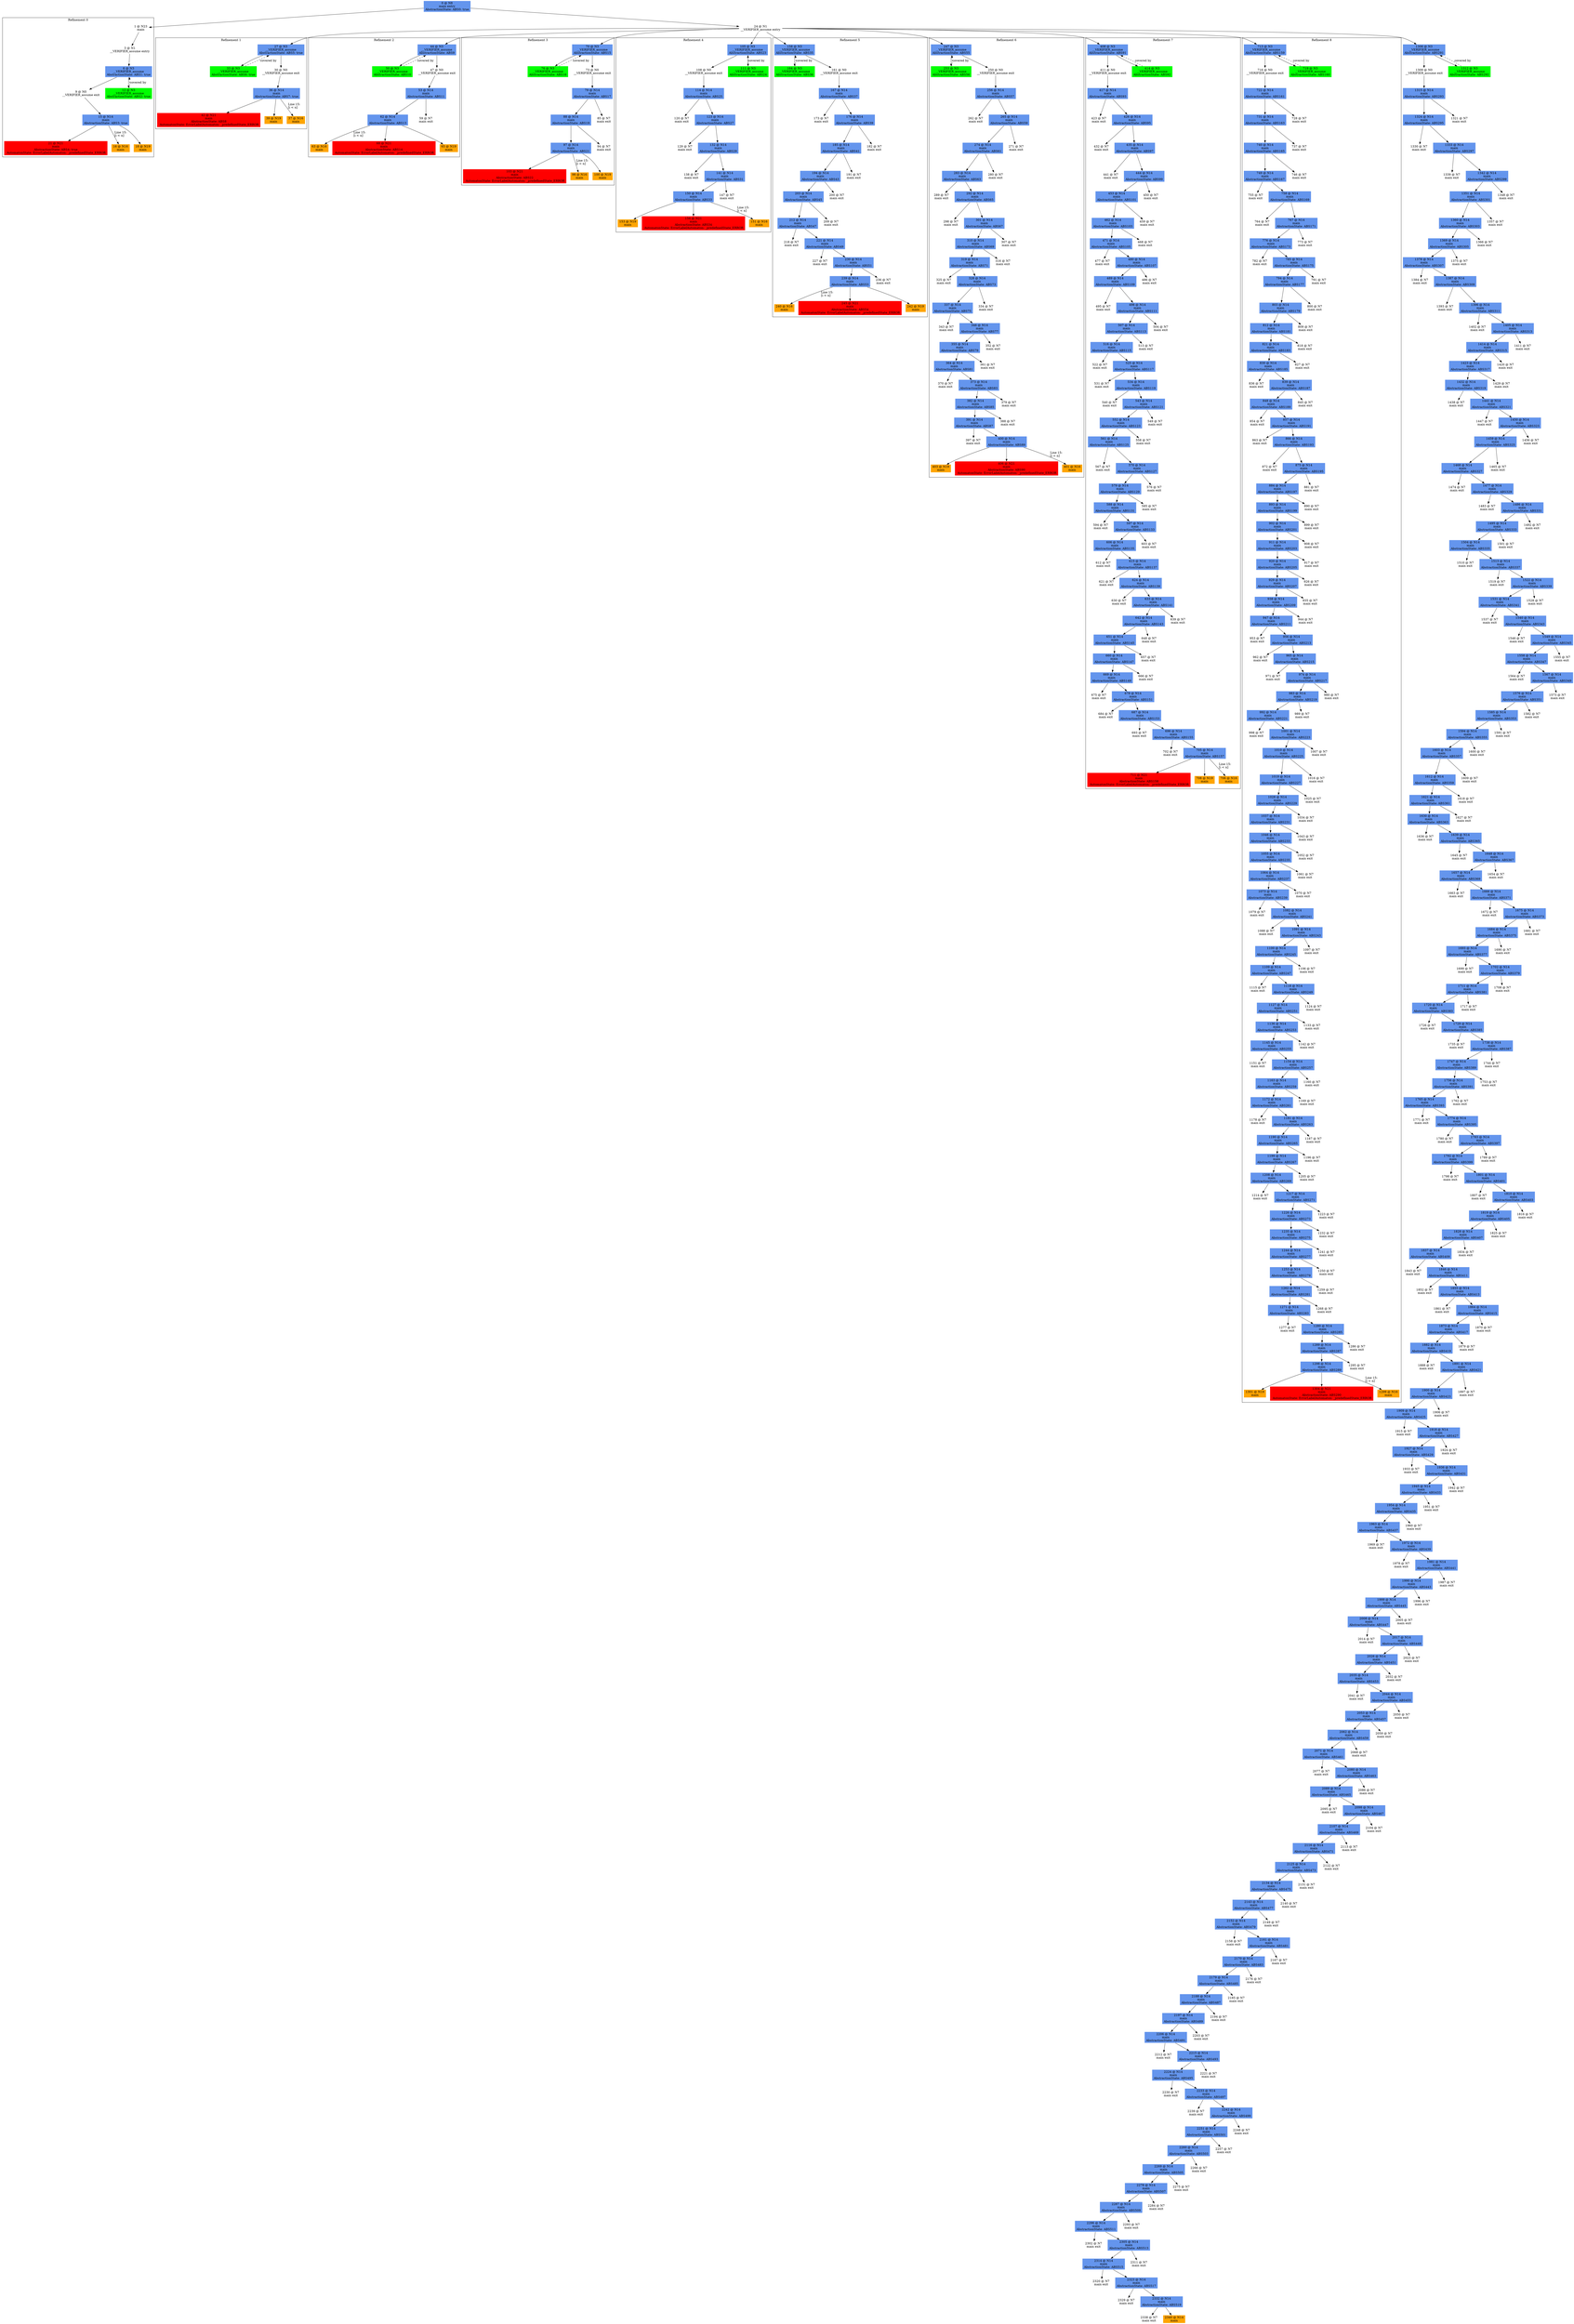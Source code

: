 digraph ARG {
node [style="filled" shape="box" color="white"]
subgraph cluster_0 {
label="Refinement 0"
1 [label="1 @ N23\nmain\n" id="1"]
3 [label="3 @ N1\n__VERIFIER_assume entry\n" id="3"]
6 [fillcolor="cornflowerblue" label="6 @ N3\n__VERIFIER_assume\nAbstractionState: ABS1: true\n" id="6"]
9 [label="9 @ N0\n__VERIFIER_assume exit\n" id="9"]
15 [fillcolor="cornflowerblue" label="15 @ N14\nmain\nAbstractionState: ABS3: true\n" id="15"]
21 [fillcolor="red" label="21 @ N21\nmain\nAbstractionState: ABS4: true\n AutomatonState: ErrorLabelAutomaton: _predefinedState_ERROR\n" id="21"]
16 [fillcolor="orange" label="16 @ N16\nmain\n" id="16"]
18 [fillcolor="orange" label="18 @ N19\nmain\n" id="18"]
12 [fillcolor="green" label="12 @ N3\n__VERIFIER_assume\nAbstractionState: ABS2: true\n" id="12"]
1 -> 3 []
3 -> 6 []
12 -> 6 [style="dashed" weight="0" label="covered by"]
6 -> 12 []
6 -> 9 []
9 -> 15 []
15 -> 18 []
15 -> 16 [label="Line 15: \l[i < n]\l" id="15 -> 16"]
15 -> 21 []
}
0 -> 1
subgraph cluster_1 {
label="Refinement 1"
27 [fillcolor="cornflowerblue" label="27 @ N3\n__VERIFIER_assume\nAbstractionState: ABS5: true\n" id="27"]
33 [fillcolor="green" label="33 @ N3\n__VERIFIER_assume\nAbstractionState: ABS6: true\n" id="33"]
30 [label="30 @ N0\n__VERIFIER_assume exit\n" id="30"]
36 [fillcolor="cornflowerblue" label="36 @ N14\nmain\nAbstractionState: ABS7: true\n" id="36"]
42 [fillcolor="red" label="42 @ N21\nmain\nAbstractionState: ABS8\n AutomatonState: ErrorLabelAutomaton: _predefinedState_ERROR\n" id="42"]
39 [fillcolor="orange" label="39 @ N19\nmain\n" id="39"]
37 [fillcolor="orange" label="37 @ N16\nmain\n" id="37"]
33 -> 27 [style="dashed" weight="0" label="covered by"]
27 -> 30 []
27 -> 33 []
30 -> 36 []
36 -> 37 [label="Line 15: \l[i < n]\l" id="36 -> 37"]
36 -> 39 []
36 -> 42 []
}
24 -> 27
subgraph cluster_2 {
label="Refinement 2"
44 [fillcolor="cornflowerblue" label="44 @ N3\n__VERIFIER_assume\nAbstractionState: ABS9\n" id="44"]
50 [fillcolor="green" label="50 @ N3\n__VERIFIER_assume\nAbstractionState: ABS10\n" id="50"]
47 [label="47 @ N0\n__VERIFIER_assume exit\n" id="47"]
53 [fillcolor="cornflowerblue" label="53 @ N14\nmain\nAbstractionState: ABS11\n" id="53"]
62 [fillcolor="cornflowerblue" label="62 @ N14\nmain\nAbstractionState: ABS13\n" id="62"]
63 [fillcolor="orange" label="63 @ N16\nmain\n" id="63"]
68 [fillcolor="red" label="68 @ N21\nmain\nAbstractionState: ABS14\n AutomatonState: ErrorLabelAutomaton: _predefinedState_ERROR\n" id="68"]
65 [fillcolor="orange" label="65 @ N19\nmain\n" id="65"]
59 [label="59 @ N7\nmain exit\n" id="59"]
50 -> 44 [style="dashed" weight="0" label="covered by"]
44 -> 47 []
44 -> 50 []
47 -> 53 []
53 -> 59 []
53 -> 62 []
62 -> 65 []
62 -> 68 []
62 -> 63 [label="Line 15: \l[i < n]\l" id="62 -> 63"]
}
24 -> 44
subgraph cluster_3 {
label="Refinement 3"
70 [fillcolor="cornflowerblue" label="70 @ N3\n__VERIFIER_assume\nAbstractionState: ABS15\n" id="70"]
76 [fillcolor="green" label="76 @ N3\n__VERIFIER_assume\nAbstractionState: ABS16\n" id="76"]
73 [label="73 @ N0\n__VERIFIER_assume exit\n" id="73"]
79 [fillcolor="cornflowerblue" label="79 @ N14\nmain\nAbstractionState: ABS17\n" id="79"]
88 [fillcolor="cornflowerblue" label="88 @ N14\nmain\nAbstractionState: ABS19\n" id="88"]
97 [fillcolor="cornflowerblue" label="97 @ N14\nmain\nAbstractionState: ABS21\n" id="97"]
103 [fillcolor="red" label="103 @ N21\nmain\nAbstractionState: ABS22\n AutomatonState: ErrorLabelAutomaton: _predefinedState_ERROR\n" id="103"]
98 [fillcolor="orange" label="98 @ N16\nmain\n" id="98"]
100 [fillcolor="orange" label="100 @ N19\nmain\n" id="100"]
94 [label="94 @ N7\nmain exit\n" id="94"]
85 [label="85 @ N7\nmain exit\n" id="85"]
76 -> 70 [style="dashed" weight="0" label="covered by"]
70 -> 73 []
70 -> 76 []
73 -> 79 []
79 -> 85 []
79 -> 88 []
88 -> 94 []
88 -> 97 []
97 -> 100 []
97 -> 98 [label="Line 15: \l[i < n]\l" id="97 -> 98"]
97 -> 103 []
}
24 -> 70
subgraph cluster_4 {
label="Refinement 4"
105 [fillcolor="cornflowerblue" label="105 @ N3\n__VERIFIER_assume\nAbstractionState: ABS23\n" id="105"]
108 [label="108 @ N0\n__VERIFIER_assume exit\n" id="108"]
114 [fillcolor="cornflowerblue" label="114 @ N14\nmain\nAbstractionState: ABS25\n" id="114"]
120 [label="120 @ N7\nmain exit\n" id="120"]
123 [fillcolor="cornflowerblue" label="123 @ N14\nmain\nAbstractionState: ABS27\n" id="123"]
129 [label="129 @ N7\nmain exit\n" id="129"]
132 [fillcolor="cornflowerblue" label="132 @ N14\nmain\nAbstractionState: ABS29\n" id="132"]
138 [label="138 @ N7\nmain exit\n" id="138"]
141 [fillcolor="cornflowerblue" label="141 @ N14\nmain\nAbstractionState: ABS31\n" id="141"]
150 [fillcolor="cornflowerblue" label="150 @ N14\nmain\nAbstractionState: ABS33\n" id="150"]
153 [fillcolor="orange" label="153 @ N19\nmain\n" id="153"]
156 [fillcolor="red" label="156 @ N21\nmain\nAbstractionState: ABS34\n AutomatonState: ErrorLabelAutomaton: _predefinedState_ERROR\n" id="156"]
151 [fillcolor="orange" label="151 @ N16\nmain\n" id="151"]
147 [label="147 @ N7\nmain exit\n" id="147"]
111 [fillcolor="green" label="111 @ N3\n__VERIFIER_assume\nAbstractionState: ABS24\n" id="111"]
111 -> 105 [style="dashed" weight="0" label="covered by"]
105 -> 111 []
105 -> 108 []
108 -> 114 []
114 -> 123 []
114 -> 120 []
123 -> 132 []
123 -> 129 []
132 -> 141 []
132 -> 138 []
141 -> 147 []
141 -> 150 []
150 -> 151 [label="Line 15: \l[i < n]\l" id="150 -> 151"]
150 -> 156 []
150 -> 153 []
}
24 -> 105
subgraph cluster_5 {
label="Refinement 5"
158 [fillcolor="cornflowerblue" label="158 @ N3\n__VERIFIER_assume\nAbstractionState: ABS35\n" id="158"]
164 [fillcolor="green" label="164 @ N3\n__VERIFIER_assume\nAbstractionState: ABS36\n" id="164"]
161 [label="161 @ N0\n__VERIFIER_assume exit\n" id="161"]
167 [fillcolor="cornflowerblue" label="167 @ N14\nmain\nAbstractionState: ABS37\n" id="167"]
173 [label="173 @ N7\nmain exit\n" id="173"]
176 [fillcolor="cornflowerblue" label="176 @ N14\nmain\nAbstractionState: ABS39\n" id="176"]
185 [fillcolor="cornflowerblue" label="185 @ N14\nmain\nAbstractionState: ABS41\n" id="185"]
194 [fillcolor="cornflowerblue" label="194 @ N14\nmain\nAbstractionState: ABS43\n" id="194"]
203 [fillcolor="cornflowerblue" label="203 @ N14\nmain\nAbstractionState: ABS45\n" id="203"]
212 [fillcolor="cornflowerblue" label="212 @ N14\nmain\nAbstractionState: ABS47\n" id="212"]
218 [label="218 @ N7\nmain exit\n" id="218"]
221 [fillcolor="cornflowerblue" label="221 @ N14\nmain\nAbstractionState: ABS49\n" id="221"]
227 [label="227 @ N7\nmain exit\n" id="227"]
230 [fillcolor="cornflowerblue" label="230 @ N14\nmain\nAbstractionState: ABS51\n" id="230"]
239 [fillcolor="cornflowerblue" label="239 @ N14\nmain\nAbstractionState: ABS53\n" id="239"]
240 [fillcolor="orange" label="240 @ N16\nmain\n" id="240"]
245 [fillcolor="red" label="245 @ N21\nmain\nAbstractionState: ABS54\n AutomatonState: ErrorLabelAutomaton: _predefinedState_ERROR\n" id="245"]
242 [fillcolor="orange" label="242 @ N19\nmain\n" id="242"]
236 [label="236 @ N7\nmain exit\n" id="236"]
209 [label="209 @ N7\nmain exit\n" id="209"]
200 [label="200 @ N7\nmain exit\n" id="200"]
191 [label="191 @ N7\nmain exit\n" id="191"]
182 [label="182 @ N7\nmain exit\n" id="182"]
164 -> 158 [style="dashed" weight="0" label="covered by"]
158 -> 161 []
158 -> 164 []
161 -> 167 []
167 -> 176 []
167 -> 173 []
176 -> 182 []
176 -> 185 []
185 -> 191 []
185 -> 194 []
194 -> 200 []
194 -> 203 []
203 -> 209 []
203 -> 212 []
212 -> 221 []
212 -> 218 []
221 -> 230 []
221 -> 227 []
230 -> 236 []
230 -> 239 []
239 -> 242 []
239 -> 245 []
239 -> 240 [label="Line 15: \l[i < n]\l" id="239 -> 240"]
}
24 -> 158
subgraph cluster_6 {
label="Refinement 6"
247 [fillcolor="cornflowerblue" label="247 @ N3\n__VERIFIER_assume\nAbstractionState: ABS55\n" id="247"]
253 [fillcolor="green" label="253 @ N3\n__VERIFIER_assume\nAbstractionState: ABS56\n" id="253"]
250 [label="250 @ N0\n__VERIFIER_assume exit\n" id="250"]
256 [fillcolor="cornflowerblue" label="256 @ N14\nmain\nAbstractionState: ABS57\n" id="256"]
262 [label="262 @ N7\nmain exit\n" id="262"]
265 [fillcolor="cornflowerblue" label="265 @ N14\nmain\nAbstractionState: ABS59\n" id="265"]
274 [fillcolor="cornflowerblue" label="274 @ N14\nmain\nAbstractionState: ABS61\n" id="274"]
283 [fillcolor="cornflowerblue" label="283 @ N14\nmain\nAbstractionState: ABS63\n" id="283"]
289 [label="289 @ N7\nmain exit\n" id="289"]
292 [fillcolor="cornflowerblue" label="292 @ N14\nmain\nAbstractionState: ABS65\n" id="292"]
298 [label="298 @ N7\nmain exit\n" id="298"]
301 [fillcolor="cornflowerblue" label="301 @ N14\nmain\nAbstractionState: ABS67\n" id="301"]
310 [fillcolor="cornflowerblue" label="310 @ N14\nmain\nAbstractionState: ABS69\n" id="310"]
319 [fillcolor="cornflowerblue" label="319 @ N14\nmain\nAbstractionState: ABS71\n" id="319"]
325 [label="325 @ N7\nmain exit\n" id="325"]
328 [fillcolor="cornflowerblue" label="328 @ N14\nmain\nAbstractionState: ABS73\n" id="328"]
337 [fillcolor="cornflowerblue" label="337 @ N14\nmain\nAbstractionState: ABS75\n" id="337"]
343 [label="343 @ N7\nmain exit\n" id="343"]
346 [fillcolor="cornflowerblue" label="346 @ N14\nmain\nAbstractionState: ABS77\n" id="346"]
355 [fillcolor="cornflowerblue" label="355 @ N14\nmain\nAbstractionState: ABS79\n" id="355"]
364 [fillcolor="cornflowerblue" label="364 @ N14\nmain\nAbstractionState: ABS81\n" id="364"]
370 [label="370 @ N7\nmain exit\n" id="370"]
373 [fillcolor="cornflowerblue" label="373 @ N14\nmain\nAbstractionState: ABS83\n" id="373"]
382 [fillcolor="cornflowerblue" label="382 @ N14\nmain\nAbstractionState: ABS85\n" id="382"]
391 [fillcolor="cornflowerblue" label="391 @ N14\nmain\nAbstractionState: ABS87\n" id="391"]
397 [label="397 @ N7\nmain exit\n" id="397"]
400 [fillcolor="cornflowerblue" label="400 @ N14\nmain\nAbstractionState: ABS89\n" id="400"]
403 [fillcolor="orange" label="403 @ N19\nmain\n" id="403"]
406 [fillcolor="red" label="406 @ N21\nmain\nAbstractionState: ABS90\n AutomatonState: ErrorLabelAutomaton: _predefinedState_ERROR\n" id="406"]
401 [fillcolor="orange" label="401 @ N16\nmain\n" id="401"]
388 [label="388 @ N7\nmain exit\n" id="388"]
379 [label="379 @ N7\nmain exit\n" id="379"]
361 [label="361 @ N7\nmain exit\n" id="361"]
352 [label="352 @ N7\nmain exit\n" id="352"]
334 [label="334 @ N7\nmain exit\n" id="334"]
316 [label="316 @ N7\nmain exit\n" id="316"]
307 [label="307 @ N7\nmain exit\n" id="307"]
280 [label="280 @ N7\nmain exit\n" id="280"]
271 [label="271 @ N7\nmain exit\n" id="271"]
253 -> 247 [style="dashed" weight="0" label="covered by"]
247 -> 250 []
247 -> 253 []
250 -> 256 []
256 -> 265 []
256 -> 262 []
265 -> 271 []
265 -> 274 []
274 -> 280 []
274 -> 283 []
283 -> 292 []
283 -> 289 []
292 -> 301 []
292 -> 298 []
301 -> 307 []
301 -> 310 []
310 -> 316 []
310 -> 319 []
319 -> 328 []
319 -> 325 []
328 -> 334 []
328 -> 337 []
337 -> 346 []
337 -> 343 []
346 -> 352 []
346 -> 355 []
355 -> 361 []
355 -> 364 []
364 -> 373 []
364 -> 370 []
373 -> 379 []
373 -> 382 []
382 -> 388 []
382 -> 391 []
391 -> 400 []
391 -> 397 []
400 -> 401 [label="Line 15: \l[i < n]\l" id="400 -> 401"]
400 -> 406 []
400 -> 403 []
}
24 -> 247
subgraph cluster_7 {
label="Refinement 7"
408 [fillcolor="cornflowerblue" label="408 @ N3\n__VERIFIER_assume\nAbstractionState: ABS91\n" id="408"]
411 [label="411 @ N0\n__VERIFIER_assume exit\n" id="411"]
417 [fillcolor="cornflowerblue" label="417 @ N14\nmain\nAbstractionState: ABS93\n" id="417"]
423 [label="423 @ N7\nmain exit\n" id="423"]
426 [fillcolor="cornflowerblue" label="426 @ N14\nmain\nAbstractionState: ABS95\n" id="426"]
432 [label="432 @ N7\nmain exit\n" id="432"]
435 [fillcolor="cornflowerblue" label="435 @ N14\nmain\nAbstractionState: ABS97\n" id="435"]
441 [label="441 @ N7\nmain exit\n" id="441"]
444 [fillcolor="cornflowerblue" label="444 @ N14\nmain\nAbstractionState: ABS99\n" id="444"]
453 [fillcolor="cornflowerblue" label="453 @ N14\nmain\nAbstractionState: ABS101\n" id="453"]
462 [fillcolor="cornflowerblue" label="462 @ N14\nmain\nAbstractionState: ABS103\n" id="462"]
471 [fillcolor="cornflowerblue" label="471 @ N14\nmain\nAbstractionState: ABS105\n" id="471"]
477 [label="477 @ N7\nmain exit\n" id="477"]
480 [fillcolor="cornflowerblue" label="480 @ N14\nmain\nAbstractionState: ABS107\n" id="480"]
489 [fillcolor="cornflowerblue" label="489 @ N14\nmain\nAbstractionState: ABS109\n" id="489"]
495 [label="495 @ N7\nmain exit\n" id="495"]
498 [fillcolor="cornflowerblue" label="498 @ N14\nmain\nAbstractionState: ABS111\n" id="498"]
507 [fillcolor="cornflowerblue" label="507 @ N14\nmain\nAbstractionState: ABS113\n" id="507"]
516 [fillcolor="cornflowerblue" label="516 @ N14\nmain\nAbstractionState: ABS115\n" id="516"]
522 [label="522 @ N7\nmain exit\n" id="522"]
525 [fillcolor="cornflowerblue" label="525 @ N14\nmain\nAbstractionState: ABS117\n" id="525"]
531 [label="531 @ N7\nmain exit\n" id="531"]
534 [fillcolor="cornflowerblue" label="534 @ N14\nmain\nAbstractionState: ABS119\n" id="534"]
540 [label="540 @ N7\nmain exit\n" id="540"]
543 [fillcolor="cornflowerblue" label="543 @ N14\nmain\nAbstractionState: ABS121\n" id="543"]
552 [fillcolor="cornflowerblue" label="552 @ N14\nmain\nAbstractionState: ABS123\n" id="552"]
561 [fillcolor="cornflowerblue" label="561 @ N14\nmain\nAbstractionState: ABS125\n" id="561"]
567 [label="567 @ N7\nmain exit\n" id="567"]
570 [fillcolor="cornflowerblue" label="570 @ N14\nmain\nAbstractionState: ABS127\n" id="570"]
579 [fillcolor="cornflowerblue" label="579 @ N14\nmain\nAbstractionState: ABS129\n" id="579"]
588 [fillcolor="cornflowerblue" label="588 @ N14\nmain\nAbstractionState: ABS131\n" id="588"]
594 [label="594 @ N7\nmain exit\n" id="594"]
597 [fillcolor="cornflowerblue" label="597 @ N14\nmain\nAbstractionState: ABS133\n" id="597"]
606 [fillcolor="cornflowerblue" label="606 @ N14\nmain\nAbstractionState: ABS135\n" id="606"]
612 [label="612 @ N7\nmain exit\n" id="612"]
615 [fillcolor="cornflowerblue" label="615 @ N14\nmain\nAbstractionState: ABS137\n" id="615"]
621 [label="621 @ N7\nmain exit\n" id="621"]
624 [fillcolor="cornflowerblue" label="624 @ N14\nmain\nAbstractionState: ABS139\n" id="624"]
630 [label="630 @ N7\nmain exit\n" id="630"]
633 [fillcolor="cornflowerblue" label="633 @ N14\nmain\nAbstractionState: ABS141\n" id="633"]
642 [fillcolor="cornflowerblue" label="642 @ N14\nmain\nAbstractionState: ABS143\n" id="642"]
651 [fillcolor="cornflowerblue" label="651 @ N14\nmain\nAbstractionState: ABS145\n" id="651"]
660 [fillcolor="cornflowerblue" label="660 @ N14\nmain\nAbstractionState: ABS147\n" id="660"]
669 [fillcolor="cornflowerblue" label="669 @ N14\nmain\nAbstractionState: ABS149\n" id="669"]
675 [label="675 @ N7\nmain exit\n" id="675"]
678 [fillcolor="cornflowerblue" label="678 @ N14\nmain\nAbstractionState: ABS151\n" id="678"]
684 [label="684 @ N7\nmain exit\n" id="684"]
687 [fillcolor="cornflowerblue" label="687 @ N14\nmain\nAbstractionState: ABS153\n" id="687"]
693 [label="693 @ N7\nmain exit\n" id="693"]
696 [fillcolor="cornflowerblue" label="696 @ N14\nmain\nAbstractionState: ABS155\n" id="696"]
702 [label="702 @ N7\nmain exit\n" id="702"]
705 [fillcolor="cornflowerblue" label="705 @ N14\nmain\nAbstractionState: ABS157\n" id="705"]
711 [fillcolor="red" label="711 @ N21\nmain\nAbstractionState: ABS158\n AutomatonState: ErrorLabelAutomaton: _predefinedState_ERROR\n" id="711"]
708 [fillcolor="orange" label="708 @ N19\nmain\n" id="708"]
706 [fillcolor="orange" label="706 @ N16\nmain\n" id="706"]
666 [label="666 @ N7\nmain exit\n" id="666"]
657 [label="657 @ N7\nmain exit\n" id="657"]
648 [label="648 @ N7\nmain exit\n" id="648"]
639 [label="639 @ N7\nmain exit\n" id="639"]
603 [label="603 @ N7\nmain exit\n" id="603"]
585 [label="585 @ N7\nmain exit\n" id="585"]
576 [label="576 @ N7\nmain exit\n" id="576"]
558 [label="558 @ N7\nmain exit\n" id="558"]
549 [label="549 @ N7\nmain exit\n" id="549"]
513 [label="513 @ N7\nmain exit\n" id="513"]
504 [label="504 @ N7\nmain exit\n" id="504"]
486 [label="486 @ N7\nmain exit\n" id="486"]
468 [label="468 @ N7\nmain exit\n" id="468"]
459 [label="459 @ N7\nmain exit\n" id="459"]
450 [label="450 @ N7\nmain exit\n" id="450"]
414 [fillcolor="green" label="414 @ N3\n__VERIFIER_assume\nAbstractionState: ABS92\n" id="414"]
414 -> 408 [style="dashed" weight="0" label="covered by"]
408 -> 414 []
408 -> 411 []
411 -> 417 []
417 -> 426 []
417 -> 423 []
426 -> 435 []
426 -> 432 []
435 -> 444 []
435 -> 441 []
444 -> 450 []
444 -> 453 []
453 -> 459 []
453 -> 462 []
462 -> 468 []
462 -> 471 []
471 -> 480 []
471 -> 477 []
480 -> 486 []
480 -> 489 []
489 -> 498 []
489 -> 495 []
498 -> 504 []
498 -> 507 []
507 -> 513 []
507 -> 516 []
516 -> 525 []
516 -> 522 []
525 -> 534 []
525 -> 531 []
534 -> 543 []
534 -> 540 []
543 -> 549 []
543 -> 552 []
552 -> 558 []
552 -> 561 []
561 -> 570 []
561 -> 567 []
570 -> 576 []
570 -> 579 []
579 -> 585 []
579 -> 588 []
588 -> 597 []
588 -> 594 []
597 -> 603 []
597 -> 606 []
606 -> 615 []
606 -> 612 []
615 -> 624 []
615 -> 621 []
624 -> 633 []
624 -> 630 []
633 -> 639 []
633 -> 642 []
642 -> 648 []
642 -> 651 []
651 -> 657 []
651 -> 660 []
660 -> 666 []
660 -> 669 []
669 -> 678 []
669 -> 675 []
678 -> 687 []
678 -> 684 []
687 -> 696 []
687 -> 693 []
696 -> 705 []
696 -> 702 []
705 -> 706 [label="Line 15: \l[i < n]\l" id="705 -> 706"]
705 -> 708 []
705 -> 711 []
}
24 -> 408
subgraph cluster_8 {
label="Refinement 8"
713 [fillcolor="cornflowerblue" label="713 @ N3\n__VERIFIER_assume\nAbstractionState: ABS159\n" id="713"]
716 [label="716 @ N0\n__VERIFIER_assume exit\n" id="716"]
722 [fillcolor="cornflowerblue" label="722 @ N14\nmain\nAbstractionState: ABS161\n" id="722"]
731 [fillcolor="cornflowerblue" label="731 @ N14\nmain\nAbstractionState: ABS163\n" id="731"]
740 [fillcolor="cornflowerblue" label="740 @ N14\nmain\nAbstractionState: ABS165\n" id="740"]
749 [fillcolor="cornflowerblue" label="749 @ N14\nmain\nAbstractionState: ABS167\n" id="749"]
755 [label="755 @ N7\nmain exit\n" id="755"]
758 [fillcolor="cornflowerblue" label="758 @ N14\nmain\nAbstractionState: ABS169\n" id="758"]
764 [label="764 @ N7\nmain exit\n" id="764"]
767 [fillcolor="cornflowerblue" label="767 @ N14\nmain\nAbstractionState: ABS171\n" id="767"]
776 [fillcolor="cornflowerblue" label="776 @ N14\nmain\nAbstractionState: ABS173\n" id="776"]
782 [label="782 @ N7\nmain exit\n" id="782"]
785 [fillcolor="cornflowerblue" label="785 @ N14\nmain\nAbstractionState: ABS175\n" id="785"]
794 [fillcolor="cornflowerblue" label="794 @ N14\nmain\nAbstractionState: ABS177\n" id="794"]
803 [fillcolor="cornflowerblue" label="803 @ N14\nmain\nAbstractionState: ABS179\n" id="803"]
812 [fillcolor="cornflowerblue" label="812 @ N14\nmain\nAbstractionState: ABS181\n" id="812"]
821 [fillcolor="cornflowerblue" label="821 @ N14\nmain\nAbstractionState: ABS183\n" id="821"]
830 [fillcolor="cornflowerblue" label="830 @ N14\nmain\nAbstractionState: ABS185\n" id="830"]
836 [label="836 @ N7\nmain exit\n" id="836"]
839 [fillcolor="cornflowerblue" label="839 @ N14\nmain\nAbstractionState: ABS187\n" id="839"]
848 [fillcolor="cornflowerblue" label="848 @ N14\nmain\nAbstractionState: ABS189\n" id="848"]
854 [label="854 @ N7\nmain exit\n" id="854"]
857 [fillcolor="cornflowerblue" label="857 @ N14\nmain\nAbstractionState: ABS191\n" id="857"]
863 [label="863 @ N7\nmain exit\n" id="863"]
866 [fillcolor="cornflowerblue" label="866 @ N14\nmain\nAbstractionState: ABS193\n" id="866"]
872 [label="872 @ N7\nmain exit\n" id="872"]
875 [fillcolor="cornflowerblue" label="875 @ N14\nmain\nAbstractionState: ABS195\n" id="875"]
884 [fillcolor="cornflowerblue" label="884 @ N14\nmain\nAbstractionState: ABS197\n" id="884"]
893 [fillcolor="cornflowerblue" label="893 @ N14\nmain\nAbstractionState: ABS199\n" id="893"]
902 [fillcolor="cornflowerblue" label="902 @ N14\nmain\nAbstractionState: ABS201\n" id="902"]
911 [fillcolor="cornflowerblue" label="911 @ N14\nmain\nAbstractionState: ABS203\n" id="911"]
920 [fillcolor="cornflowerblue" label="920 @ N14\nmain\nAbstractionState: ABS205\n" id="920"]
929 [fillcolor="cornflowerblue" label="929 @ N14\nmain\nAbstractionState: ABS207\n" id="929"]
938 [fillcolor="cornflowerblue" label="938 @ N14\nmain\nAbstractionState: ABS209\n" id="938"]
947 [fillcolor="cornflowerblue" label="947 @ N14\nmain\nAbstractionState: ABS211\n" id="947"]
953 [label="953 @ N7\nmain exit\n" id="953"]
956 [fillcolor="cornflowerblue" label="956 @ N14\nmain\nAbstractionState: ABS213\n" id="956"]
962 [label="962 @ N7\nmain exit\n" id="962"]
965 [fillcolor="cornflowerblue" label="965 @ N14\nmain\nAbstractionState: ABS215\n" id="965"]
971 [label="971 @ N7\nmain exit\n" id="971"]
974 [fillcolor="cornflowerblue" label="974 @ N14\nmain\nAbstractionState: ABS217\n" id="974"]
983 [fillcolor="cornflowerblue" label="983 @ N14\nmain\nAbstractionState: ABS219\n" id="983"]
992 [fillcolor="cornflowerblue" label="992 @ N14\nmain\nAbstractionState: ABS221\n" id="992"]
998 [label="998 @ N7\nmain exit\n" id="998"]
1001 [fillcolor="cornflowerblue" label="1001 @ N14\nmain\nAbstractionState: ABS223\n" id="1001"]
1010 [fillcolor="cornflowerblue" label="1010 @ N14\nmain\nAbstractionState: ABS225\n" id="1010"]
1019 [fillcolor="cornflowerblue" label="1019 @ N14\nmain\nAbstractionState: ABS227\n" id="1019"]
1028 [fillcolor="cornflowerblue" label="1028 @ N14\nmain\nAbstractionState: ABS229\n" id="1028"]
1037 [fillcolor="cornflowerblue" label="1037 @ N14\nmain\nAbstractionState: ABS231\n" id="1037"]
1046 [fillcolor="cornflowerblue" label="1046 @ N14\nmain\nAbstractionState: ABS233\n" id="1046"]
1055 [fillcolor="cornflowerblue" label="1055 @ N14\nmain\nAbstractionState: ABS235\n" id="1055"]
1064 [fillcolor="cornflowerblue" label="1064 @ N14\nmain\nAbstractionState: ABS237\n" id="1064"]
1073 [fillcolor="cornflowerblue" label="1073 @ N14\nmain\nAbstractionState: ABS239\n" id="1073"]
1079 [label="1079 @ N7\nmain exit\n" id="1079"]
1082 [fillcolor="cornflowerblue" label="1082 @ N14\nmain\nAbstractionState: ABS241\n" id="1082"]
1088 [label="1088 @ N7\nmain exit\n" id="1088"]
1091 [fillcolor="cornflowerblue" label="1091 @ N14\nmain\nAbstractionState: ABS243\n" id="1091"]
1100 [fillcolor="cornflowerblue" label="1100 @ N14\nmain\nAbstractionState: ABS245\n" id="1100"]
1109 [fillcolor="cornflowerblue" label="1109 @ N14\nmain\nAbstractionState: ABS247\n" id="1109"]
1115 [label="1115 @ N7\nmain exit\n" id="1115"]
1118 [fillcolor="cornflowerblue" label="1118 @ N14\nmain\nAbstractionState: ABS249\n" id="1118"]
1127 [fillcolor="cornflowerblue" label="1127 @ N14\nmain\nAbstractionState: ABS251\n" id="1127"]
1136 [fillcolor="cornflowerblue" label="1136 @ N14\nmain\nAbstractionState: ABS253\n" id="1136"]
1145 [fillcolor="cornflowerblue" label="1145 @ N14\nmain\nAbstractionState: ABS255\n" id="1145"]
1151 [label="1151 @ N7\nmain exit\n" id="1151"]
1154 [fillcolor="cornflowerblue" label="1154 @ N14\nmain\nAbstractionState: ABS257\n" id="1154"]
1163 [fillcolor="cornflowerblue" label="1163 @ N14\nmain\nAbstractionState: ABS259\n" id="1163"]
1172 [fillcolor="cornflowerblue" label="1172 @ N14\nmain\nAbstractionState: ABS261\n" id="1172"]
1178 [label="1178 @ N7\nmain exit\n" id="1178"]
1181 [fillcolor="cornflowerblue" label="1181 @ N14\nmain\nAbstractionState: ABS263\n" id="1181"]
1190 [fillcolor="cornflowerblue" label="1190 @ N14\nmain\nAbstractionState: ABS265\n" id="1190"]
1199 [fillcolor="cornflowerblue" label="1199 @ N14\nmain\nAbstractionState: ABS267\n" id="1199"]
1208 [fillcolor="cornflowerblue" label="1208 @ N14\nmain\nAbstractionState: ABS269\n" id="1208"]
1214 [label="1214 @ N7\nmain exit\n" id="1214"]
1217 [fillcolor="cornflowerblue" label="1217 @ N14\nmain\nAbstractionState: ABS271\n" id="1217"]
1226 [fillcolor="cornflowerblue" label="1226 @ N14\nmain\nAbstractionState: ABS273\n" id="1226"]
1235 [fillcolor="cornflowerblue" label="1235 @ N14\nmain\nAbstractionState: ABS275\n" id="1235"]
1244 [fillcolor="cornflowerblue" label="1244 @ N14\nmain\nAbstractionState: ABS277\n" id="1244"]
1253 [fillcolor="cornflowerblue" label="1253 @ N14\nmain\nAbstractionState: ABS279\n" id="1253"]
1262 [fillcolor="cornflowerblue" label="1262 @ N14\nmain\nAbstractionState: ABS281\n" id="1262"]
1271 [fillcolor="cornflowerblue" label="1271 @ N14\nmain\nAbstractionState: ABS283\n" id="1271"]
1277 [label="1277 @ N7\nmain exit\n" id="1277"]
1280 [fillcolor="cornflowerblue" label="1280 @ N14\nmain\nAbstractionState: ABS285\n" id="1280"]
1289 [fillcolor="cornflowerblue" label="1289 @ N14\nmain\nAbstractionState: ABS287\n" id="1289"]
1298 [fillcolor="cornflowerblue" label="1298 @ N14\nmain\nAbstractionState: ABS289\n" id="1298"]
1301 [fillcolor="orange" label="1301 @ N19\nmain\n" id="1301"]
1304 [fillcolor="red" label="1304 @ N21\nmain\nAbstractionState: ABS290\n AutomatonState: ErrorLabelAutomaton: _predefinedState_ERROR\n" id="1304"]
1299 [fillcolor="orange" label="1299 @ N16\nmain\n" id="1299"]
1295 [label="1295 @ N7\nmain exit\n" id="1295"]
1286 [label="1286 @ N7\nmain exit\n" id="1286"]
1268 [label="1268 @ N7\nmain exit\n" id="1268"]
1259 [label="1259 @ N7\nmain exit\n" id="1259"]
1250 [label="1250 @ N7\nmain exit\n" id="1250"]
1241 [label="1241 @ N7\nmain exit\n" id="1241"]
1232 [label="1232 @ N7\nmain exit\n" id="1232"]
1223 [label="1223 @ N7\nmain exit\n" id="1223"]
1205 [label="1205 @ N7\nmain exit\n" id="1205"]
1196 [label="1196 @ N7\nmain exit\n" id="1196"]
1187 [label="1187 @ N7\nmain exit\n" id="1187"]
1169 [label="1169 @ N7\nmain exit\n" id="1169"]
1160 [label="1160 @ N7\nmain exit\n" id="1160"]
1142 [label="1142 @ N7\nmain exit\n" id="1142"]
1133 [label="1133 @ N7\nmain exit\n" id="1133"]
1124 [label="1124 @ N7\nmain exit\n" id="1124"]
1106 [label="1106 @ N7\nmain exit\n" id="1106"]
1097 [label="1097 @ N7\nmain exit\n" id="1097"]
1070 [label="1070 @ N7\nmain exit\n" id="1070"]
1061 [label="1061 @ N7\nmain exit\n" id="1061"]
1052 [label="1052 @ N7\nmain exit\n" id="1052"]
1043 [label="1043 @ N7\nmain exit\n" id="1043"]
1034 [label="1034 @ N7\nmain exit\n" id="1034"]
1025 [label="1025 @ N7\nmain exit\n" id="1025"]
1016 [label="1016 @ N7\nmain exit\n" id="1016"]
1007 [label="1007 @ N7\nmain exit\n" id="1007"]
989 [label="989 @ N7\nmain exit\n" id="989"]
980 [label="980 @ N7\nmain exit\n" id="980"]
944 [label="944 @ N7\nmain exit\n" id="944"]
935 [label="935 @ N7\nmain exit\n" id="935"]
926 [label="926 @ N7\nmain exit\n" id="926"]
917 [label="917 @ N7\nmain exit\n" id="917"]
908 [label="908 @ N7\nmain exit\n" id="908"]
899 [label="899 @ N7\nmain exit\n" id="899"]
890 [label="890 @ N7\nmain exit\n" id="890"]
881 [label="881 @ N7\nmain exit\n" id="881"]
845 [label="845 @ N7\nmain exit\n" id="845"]
827 [label="827 @ N7\nmain exit\n" id="827"]
818 [label="818 @ N7\nmain exit\n" id="818"]
809 [label="809 @ N7\nmain exit\n" id="809"]
800 [label="800 @ N7\nmain exit\n" id="800"]
791 [label="791 @ N7\nmain exit\n" id="791"]
773 [label="773 @ N7\nmain exit\n" id="773"]
746 [label="746 @ N7\nmain exit\n" id="746"]
737 [label="737 @ N7\nmain exit\n" id="737"]
728 [label="728 @ N7\nmain exit\n" id="728"]
719 [fillcolor="green" label="719 @ N3\n__VERIFIER_assume\nAbstractionState: ABS160\n" id="719"]
719 -> 713 [style="dashed" weight="0" label="covered by"]
713 -> 719 []
713 -> 716 []
716 -> 722 []
722 -> 728 []
722 -> 731 []
731 -> 737 []
731 -> 740 []
740 -> 746 []
740 -> 749 []
749 -> 758 []
749 -> 755 []
758 -> 767 []
758 -> 764 []
767 -> 773 []
767 -> 776 []
776 -> 785 []
776 -> 782 []
785 -> 791 []
785 -> 794 []
794 -> 800 []
794 -> 803 []
803 -> 809 []
803 -> 812 []
812 -> 818 []
812 -> 821 []
821 -> 827 []
821 -> 830 []
830 -> 839 []
830 -> 836 []
839 -> 845 []
839 -> 848 []
848 -> 857 []
848 -> 854 []
857 -> 866 []
857 -> 863 []
866 -> 875 []
866 -> 872 []
875 -> 881 []
875 -> 884 []
884 -> 890 []
884 -> 893 []
893 -> 899 []
893 -> 902 []
902 -> 908 []
902 -> 911 []
911 -> 917 []
911 -> 920 []
920 -> 926 []
920 -> 929 []
929 -> 935 []
929 -> 938 []
938 -> 944 []
938 -> 947 []
947 -> 956 []
947 -> 953 []
956 -> 965 []
956 -> 962 []
965 -> 974 []
965 -> 971 []
974 -> 980 []
974 -> 983 []
983 -> 989 []
983 -> 992 []
992 -> 1001 []
992 -> 998 []
1001 -> 1007 []
1001 -> 1010 []
1010 -> 1016 []
1010 -> 1019 []
1019 -> 1025 []
1019 -> 1028 []
1028 -> 1034 []
1028 -> 1037 []
1037 -> 1043 []
1037 -> 1046 []
1046 -> 1052 []
1046 -> 1055 []
1055 -> 1061 []
1055 -> 1064 []
1064 -> 1070 []
1064 -> 1073 []
1073 -> 1082 []
1073 -> 1079 []
1082 -> 1091 []
1082 -> 1088 []
1091 -> 1097 []
1091 -> 1100 []
1100 -> 1106 []
1100 -> 1109 []
1109 -> 1118 []
1109 -> 1115 []
1118 -> 1124 []
1118 -> 1127 []
1127 -> 1133 []
1127 -> 1136 []
1136 -> 1142 []
1136 -> 1145 []
1145 -> 1154 []
1145 -> 1151 []
1154 -> 1160 []
1154 -> 1163 []
1163 -> 1169 []
1163 -> 1172 []
1172 -> 1181 []
1172 -> 1178 []
1181 -> 1187 []
1181 -> 1190 []
1190 -> 1196 []
1190 -> 1199 []
1199 -> 1205 []
1199 -> 1208 []
1208 -> 1217 []
1208 -> 1214 []
1217 -> 1223 []
1217 -> 1226 []
1226 -> 1232 []
1226 -> 1235 []
1235 -> 1241 []
1235 -> 1244 []
1244 -> 1250 []
1244 -> 1253 []
1253 -> 1259 []
1253 -> 1262 []
1262 -> 1268 []
1262 -> 1271 []
1271 -> 1280 []
1271 -> 1277 []
1280 -> 1286 []
1280 -> 1289 []
1289 -> 1295 []
1289 -> 1298 []
1298 -> 1299 [label="Line 15: \l[i < n]\l" id="1298 -> 1299"]
1298 -> 1304 []
1298 -> 1301 []
}
24 -> 713
0 [fillcolor="cornflowerblue" label="0 @ N8\nmain entry\nAbstractionState: ABS0: true\n" id="0"]
24 [label="24 @ N1\n__VERIFIER_assume entry\n" id="24"]
1306 [fillcolor="cornflowerblue" label="1306 @ N3\n__VERIFIER_assume\nAbstractionState: ABS291\n" id="1306"]
1309 [label="1309 @ N0\n__VERIFIER_assume exit\n" id="1309"]
1315 [fillcolor="cornflowerblue" label="1315 @ N14\nmain\nAbstractionState: ABS293\n" id="1315"]
1324 [fillcolor="cornflowerblue" label="1324 @ N14\nmain\nAbstractionState: ABS295\n" id="1324"]
1330 [label="1330 @ N7\nmain exit\n" id="1330"]
1333 [fillcolor="cornflowerblue" label="1333 @ N14\nmain\nAbstractionState: ABS297\n" id="1333"]
1339 [label="1339 @ N7\nmain exit\n" id="1339"]
1342 [fillcolor="cornflowerblue" label="1342 @ N14\nmain\nAbstractionState: ABS299\n" id="1342"]
1351 [fillcolor="cornflowerblue" label="1351 @ N14\nmain\nAbstractionState: ABS301\n" id="1351"]
1360 [fillcolor="cornflowerblue" label="1360 @ N14\nmain\nAbstractionState: ABS303\n" id="1360"]
1369 [fillcolor="cornflowerblue" label="1369 @ N14\nmain\nAbstractionState: ABS305\n" id="1369"]
1378 [fillcolor="cornflowerblue" label="1378 @ N14\nmain\nAbstractionState: ABS307\n" id="1378"]
1384 [label="1384 @ N7\nmain exit\n" id="1384"]
1387 [fillcolor="cornflowerblue" label="1387 @ N14\nmain\nAbstractionState: ABS309\n" id="1387"]
1393 [label="1393 @ N7\nmain exit\n" id="1393"]
1396 [fillcolor="cornflowerblue" label="1396 @ N14\nmain\nAbstractionState: ABS311\n" id="1396"]
1402 [label="1402 @ N7\nmain exit\n" id="1402"]
1405 [fillcolor="cornflowerblue" label="1405 @ N14\nmain\nAbstractionState: ABS313\n" id="1405"]
1414 [fillcolor="cornflowerblue" label="1414 @ N14\nmain\nAbstractionState: ABS315\n" id="1414"]
1423 [fillcolor="cornflowerblue" label="1423 @ N14\nmain\nAbstractionState: ABS317\n" id="1423"]
1432 [fillcolor="cornflowerblue" label="1432 @ N14\nmain\nAbstractionState: ABS319\n" id="1432"]
1438 [label="1438 @ N7\nmain exit\n" id="1438"]
1441 [fillcolor="cornflowerblue" label="1441 @ N14\nmain\nAbstractionState: ABS321\n" id="1441"]
1447 [label="1447 @ N7\nmain exit\n" id="1447"]
1450 [fillcolor="cornflowerblue" label="1450 @ N14\nmain\nAbstractionState: ABS323\n" id="1450"]
1459 [fillcolor="cornflowerblue" label="1459 @ N14\nmain\nAbstractionState: ABS325\n" id="1459"]
1468 [fillcolor="cornflowerblue" label="1468 @ N14\nmain\nAbstractionState: ABS327\n" id="1468"]
1474 [label="1474 @ N7\nmain exit\n" id="1474"]
1477 [fillcolor="cornflowerblue" label="1477 @ N14\nmain\nAbstractionState: ABS329\n" id="1477"]
1483 [label="1483 @ N7\nmain exit\n" id="1483"]
1486 [fillcolor="cornflowerblue" label="1486 @ N14\nmain\nAbstractionState: ABS331\n" id="1486"]
1495 [fillcolor="cornflowerblue" label="1495 @ N14\nmain\nAbstractionState: ABS333\n" id="1495"]
1504 [fillcolor="cornflowerblue" label="1504 @ N14\nmain\nAbstractionState: ABS335\n" id="1504"]
1510 [label="1510 @ N7\nmain exit\n" id="1510"]
1513 [fillcolor="cornflowerblue" label="1513 @ N14\nmain\nAbstractionState: ABS337\n" id="1513"]
1519 [label="1519 @ N7\nmain exit\n" id="1519"]
1522 [fillcolor="cornflowerblue" label="1522 @ N14\nmain\nAbstractionState: ABS339\n" id="1522"]
1531 [fillcolor="cornflowerblue" label="1531 @ N14\nmain\nAbstractionState: ABS341\n" id="1531"]
1537 [label="1537 @ N7\nmain exit\n" id="1537"]
1540 [fillcolor="cornflowerblue" label="1540 @ N14\nmain\nAbstractionState: ABS343\n" id="1540"]
1546 [label="1546 @ N7\nmain exit\n" id="1546"]
1549 [fillcolor="cornflowerblue" label="1549 @ N14\nmain\nAbstractionState: ABS345\n" id="1549"]
1558 [fillcolor="cornflowerblue" label="1558 @ N14\nmain\nAbstractionState: ABS347\n" id="1558"]
1564 [label="1564 @ N7\nmain exit\n" id="1564"]
1567 [fillcolor="cornflowerblue" label="1567 @ N14\nmain\nAbstractionState: ABS349\n" id="1567"]
1576 [fillcolor="cornflowerblue" label="1576 @ N14\nmain\nAbstractionState: ABS351\n" id="1576"]
1585 [fillcolor="cornflowerblue" label="1585 @ N14\nmain\nAbstractionState: ABS353\n" id="1585"]
1594 [fillcolor="cornflowerblue" label="1594 @ N14\nmain\nAbstractionState: ABS355\n" id="1594"]
1603 [fillcolor="cornflowerblue" label="1603 @ N14\nmain\nAbstractionState: ABS357\n" id="1603"]
1612 [fillcolor="cornflowerblue" label="1612 @ N14\nmain\nAbstractionState: ABS359\n" id="1612"]
1621 [fillcolor="cornflowerblue" label="1621 @ N14\nmain\nAbstractionState: ABS361\n" id="1621"]
1630 [fillcolor="cornflowerblue" label="1630 @ N14\nmain\nAbstractionState: ABS363\n" id="1630"]
1636 [label="1636 @ N7\nmain exit\n" id="1636"]
1639 [fillcolor="cornflowerblue" label="1639 @ N14\nmain\nAbstractionState: ABS365\n" id="1639"]
1645 [label="1645 @ N7\nmain exit\n" id="1645"]
1648 [fillcolor="cornflowerblue" label="1648 @ N14\nmain\nAbstractionState: ABS367\n" id="1648"]
1657 [fillcolor="cornflowerblue" label="1657 @ N14\nmain\nAbstractionState: ABS369\n" id="1657"]
1663 [label="1663 @ N7\nmain exit\n" id="1663"]
1666 [fillcolor="cornflowerblue" label="1666 @ N14\nmain\nAbstractionState: ABS371\n" id="1666"]
1672 [label="1672 @ N7\nmain exit\n" id="1672"]
1675 [fillcolor="cornflowerblue" label="1675 @ N14\nmain\nAbstractionState: ABS373\n" id="1675"]
1684 [fillcolor="cornflowerblue" label="1684 @ N14\nmain\nAbstractionState: ABS375\n" id="1684"]
1693 [fillcolor="cornflowerblue" label="1693 @ N14\nmain\nAbstractionState: ABS377\n" id="1693"]
1699 [label="1699 @ N7\nmain exit\n" id="1699"]
1702 [fillcolor="cornflowerblue" label="1702 @ N14\nmain\nAbstractionState: ABS379\n" id="1702"]
1711 [fillcolor="cornflowerblue" label="1711 @ N14\nmain\nAbstractionState: ABS381\n" id="1711"]
1720 [fillcolor="cornflowerblue" label="1720 @ N14\nmain\nAbstractionState: ABS383\n" id="1720"]
1726 [label="1726 @ N7\nmain exit\n" id="1726"]
1729 [fillcolor="cornflowerblue" label="1729 @ N14\nmain\nAbstractionState: ABS385\n" id="1729"]
1735 [label="1735 @ N7\nmain exit\n" id="1735"]
1738 [fillcolor="cornflowerblue" label="1738 @ N14\nmain\nAbstractionState: ABS387\n" id="1738"]
1747 [fillcolor="cornflowerblue" label="1747 @ N14\nmain\nAbstractionState: ABS389\n" id="1747"]
1756 [fillcolor="cornflowerblue" label="1756 @ N14\nmain\nAbstractionState: ABS391\n" id="1756"]
1765 [fillcolor="cornflowerblue" label="1765 @ N14\nmain\nAbstractionState: ABS393\n" id="1765"]
1771 [label="1771 @ N7\nmain exit\n" id="1771"]
1774 [fillcolor="cornflowerblue" label="1774 @ N14\nmain\nAbstractionState: ABS395\n" id="1774"]
1780 [label="1780 @ N7\nmain exit\n" id="1780"]
1783 [fillcolor="cornflowerblue" label="1783 @ N14\nmain\nAbstractionState: ABS397\n" id="1783"]
1792 [fillcolor="cornflowerblue" label="1792 @ N14\nmain\nAbstractionState: ABS399\n" id="1792"]
1798 [label="1798 @ N7\nmain exit\n" id="1798"]
1801 [fillcolor="cornflowerblue" label="1801 @ N14\nmain\nAbstractionState: ABS401\n" id="1801"]
1807 [label="1807 @ N7\nmain exit\n" id="1807"]
1810 [fillcolor="cornflowerblue" label="1810 @ N14\nmain\nAbstractionState: ABS403\n" id="1810"]
1819 [fillcolor="cornflowerblue" label="1819 @ N14\nmain\nAbstractionState: ABS405\n" id="1819"]
1828 [fillcolor="cornflowerblue" label="1828 @ N14\nmain\nAbstractionState: ABS407\n" id="1828"]
1837 [fillcolor="cornflowerblue" label="1837 @ N14\nmain\nAbstractionState: ABS409\n" id="1837"]
1843 [label="1843 @ N7\nmain exit\n" id="1843"]
1846 [fillcolor="cornflowerblue" label="1846 @ N14\nmain\nAbstractionState: ABS411\n" id="1846"]
1852 [label="1852 @ N7\nmain exit\n" id="1852"]
1855 [fillcolor="cornflowerblue" label="1855 @ N14\nmain\nAbstractionState: ABS413\n" id="1855"]
1861 [label="1861 @ N7\nmain exit\n" id="1861"]
1864 [fillcolor="cornflowerblue" label="1864 @ N14\nmain\nAbstractionState: ABS415\n" id="1864"]
1873 [fillcolor="cornflowerblue" label="1873 @ N14\nmain\nAbstractionState: ABS417\n" id="1873"]
1882 [fillcolor="cornflowerblue" label="1882 @ N14\nmain\nAbstractionState: ABS419\n" id="1882"]
1888 [label="1888 @ N7\nmain exit\n" id="1888"]
1891 [fillcolor="cornflowerblue" label="1891 @ N14\nmain\nAbstractionState: ABS421\n" id="1891"]
1900 [fillcolor="cornflowerblue" label="1900 @ N14\nmain\nAbstractionState: ABS423\n" id="1900"]
1909 [fillcolor="cornflowerblue" label="1909 @ N14\nmain\nAbstractionState: ABS425\n" id="1909"]
1915 [label="1915 @ N7\nmain exit\n" id="1915"]
1918 [fillcolor="cornflowerblue" label="1918 @ N14\nmain\nAbstractionState: ABS427\n" id="1918"]
1927 [fillcolor="cornflowerblue" label="1927 @ N14\nmain\nAbstractionState: ABS429\n" id="1927"]
1933 [label="1933 @ N7\nmain exit\n" id="1933"]
1936 [fillcolor="cornflowerblue" label="1936 @ N14\nmain\nAbstractionState: ABS431\n" id="1936"]
1945 [fillcolor="cornflowerblue" label="1945 @ N14\nmain\nAbstractionState: ABS433\n" id="1945"]
1954 [fillcolor="cornflowerblue" label="1954 @ N14\nmain\nAbstractionState: ABS435\n" id="1954"]
1963 [fillcolor="cornflowerblue" label="1963 @ N14\nmain\nAbstractionState: ABS437\n" id="1963"]
1969 [label="1969 @ N7\nmain exit\n" id="1969"]
1972 [fillcolor="cornflowerblue" label="1972 @ N14\nmain\nAbstractionState: ABS439\n" id="1972"]
1978 [label="1978 @ N7\nmain exit\n" id="1978"]
1981 [fillcolor="cornflowerblue" label="1981 @ N14\nmain\nAbstractionState: ABS441\n" id="1981"]
1990 [fillcolor="cornflowerblue" label="1990 @ N14\nmain\nAbstractionState: ABS443\n" id="1990"]
1999 [fillcolor="cornflowerblue" label="1999 @ N14\nmain\nAbstractionState: ABS445\n" id="1999"]
2008 [fillcolor="cornflowerblue" label="2008 @ N14\nmain\nAbstractionState: ABS447\n" id="2008"]
2014 [label="2014 @ N7\nmain exit\n" id="2014"]
2017 [fillcolor="cornflowerblue" label="2017 @ N14\nmain\nAbstractionState: ABS449\n" id="2017"]
2026 [fillcolor="cornflowerblue" label="2026 @ N14\nmain\nAbstractionState: ABS451\n" id="2026"]
2035 [fillcolor="cornflowerblue" label="2035 @ N14\nmain\nAbstractionState: ABS453\n" id="2035"]
2041 [label="2041 @ N7\nmain exit\n" id="2041"]
2044 [fillcolor="cornflowerblue" label="2044 @ N14\nmain\nAbstractionState: ABS455\n" id="2044"]
2053 [fillcolor="cornflowerblue" label="2053 @ N14\nmain\nAbstractionState: ABS457\n" id="2053"]
2062 [fillcolor="cornflowerblue" label="2062 @ N14\nmain\nAbstractionState: ABS459\n" id="2062"]
2071 [fillcolor="cornflowerblue" label="2071 @ N14\nmain\nAbstractionState: ABS461\n" id="2071"]
2077 [label="2077 @ N7\nmain exit\n" id="2077"]
2080 [fillcolor="cornflowerblue" label="2080 @ N14\nmain\nAbstractionState: ABS463\n" id="2080"]
2089 [fillcolor="cornflowerblue" label="2089 @ N14\nmain\nAbstractionState: ABS465\n" id="2089"]
2095 [label="2095 @ N7\nmain exit\n" id="2095"]
2098 [fillcolor="cornflowerblue" label="2098 @ N14\nmain\nAbstractionState: ABS467\n" id="2098"]
2107 [fillcolor="cornflowerblue" label="2107 @ N14\nmain\nAbstractionState: ABS469\n" id="2107"]
2116 [fillcolor="cornflowerblue" label="2116 @ N14\nmain\nAbstractionState: ABS471\n" id="2116"]
2125 [fillcolor="cornflowerblue" label="2125 @ N14\nmain\nAbstractionState: ABS473\n" id="2125"]
2134 [fillcolor="cornflowerblue" label="2134 @ N14\nmain\nAbstractionState: ABS475\n" id="2134"]
2143 [fillcolor="cornflowerblue" label="2143 @ N14\nmain\nAbstractionState: ABS477\n" id="2143"]
2152 [fillcolor="cornflowerblue" label="2152 @ N14\nmain\nAbstractionState: ABS479\n" id="2152"]
2158 [label="2158 @ N7\nmain exit\n" id="2158"]
2161 [fillcolor="cornflowerblue" label="2161 @ N14\nmain\nAbstractionState: ABS481\n" id="2161"]
2170 [fillcolor="cornflowerblue" label="2170 @ N14\nmain\nAbstractionState: ABS483\n" id="2170"]
2179 [fillcolor="cornflowerblue" label="2179 @ N14\nmain\nAbstractionState: ABS485\n" id="2179"]
2188 [fillcolor="cornflowerblue" label="2188 @ N14\nmain\nAbstractionState: ABS487\n" id="2188"]
2197 [fillcolor="cornflowerblue" label="2197 @ N14\nmain\nAbstractionState: ABS489\n" id="2197"]
2206 [fillcolor="cornflowerblue" label="2206 @ N14\nmain\nAbstractionState: ABS491\n" id="2206"]
2212 [label="2212 @ N7\nmain exit\n" id="2212"]
2215 [fillcolor="cornflowerblue" label="2215 @ N14\nmain\nAbstractionState: ABS493\n" id="2215"]
2224 [fillcolor="cornflowerblue" label="2224 @ N14\nmain\nAbstractionState: ABS495\n" id="2224"]
2230 [label="2230 @ N7\nmain exit\n" id="2230"]
2233 [fillcolor="cornflowerblue" label="2233 @ N14\nmain\nAbstractionState: ABS497\n" id="2233"]
2239 [label="2239 @ N7\nmain exit\n" id="2239"]
2242 [fillcolor="cornflowerblue" label="2242 @ N14\nmain\nAbstractionState: ABS499\n" id="2242"]
2251 [fillcolor="cornflowerblue" label="2251 @ N14\nmain\nAbstractionState: ABS501\n" id="2251"]
2260 [fillcolor="cornflowerblue" label="2260 @ N14\nmain\nAbstractionState: ABS503\n" id="2260"]
2269 [fillcolor="cornflowerblue" label="2269 @ N14\nmain\nAbstractionState: ABS505\n" id="2269"]
2278 [fillcolor="cornflowerblue" label="2278 @ N14\nmain\nAbstractionState: ABS507\n" id="2278"]
2287 [fillcolor="cornflowerblue" label="2287 @ N14\nmain\nAbstractionState: ABS509\n" id="2287"]
2296 [fillcolor="cornflowerblue" label="2296 @ N14\nmain\nAbstractionState: ABS511\n" id="2296"]
2302 [label="2302 @ N7\nmain exit\n" id="2302"]
2305 [fillcolor="cornflowerblue" label="2305 @ N14\nmain\nAbstractionState: ABS513\n" id="2305"]
2314 [fillcolor="cornflowerblue" label="2314 @ N14\nmain\nAbstractionState: ABS515\n" id="2314"]
2320 [label="2320 @ N7\nmain exit\n" id="2320"]
2323 [fillcolor="cornflowerblue" label="2323 @ N14\nmain\nAbstractionState: ABS517\n" id="2323"]
2329 [label="2329 @ N7\nmain exit\n" id="2329"]
2332 [fillcolor="cornflowerblue" label="2332 @ N14\nmain\nAbstractionState: ABS519\n" id="2332"]
2338 [label="2338 @ N7\nmain exit\n" id="2338"]
2340 [fillcolor="orange" label="2340 @ N14\nmain\n" id="2340"]
2311 [label="2311 @ N7\nmain exit\n" id="2311"]
2293 [label="2293 @ N7\nmain exit\n" id="2293"]
2284 [label="2284 @ N7\nmain exit\n" id="2284"]
2275 [label="2275 @ N7\nmain exit\n" id="2275"]
2266 [label="2266 @ N7\nmain exit\n" id="2266"]
2257 [label="2257 @ N7\nmain exit\n" id="2257"]
2248 [label="2248 @ N7\nmain exit\n" id="2248"]
2221 [label="2221 @ N7\nmain exit\n" id="2221"]
2203 [label="2203 @ N7\nmain exit\n" id="2203"]
2194 [label="2194 @ N7\nmain exit\n" id="2194"]
2185 [label="2185 @ N7\nmain exit\n" id="2185"]
2176 [label="2176 @ N7\nmain exit\n" id="2176"]
2167 [label="2167 @ N7\nmain exit\n" id="2167"]
2149 [label="2149 @ N7\nmain exit\n" id="2149"]
2140 [label="2140 @ N7\nmain exit\n" id="2140"]
2131 [label="2131 @ N7\nmain exit\n" id="2131"]
2122 [label="2122 @ N7\nmain exit\n" id="2122"]
2113 [label="2113 @ N7\nmain exit\n" id="2113"]
2104 [label="2104 @ N7\nmain exit\n" id="2104"]
2086 [label="2086 @ N7\nmain exit\n" id="2086"]
2068 [label="2068 @ N7\nmain exit\n" id="2068"]
2059 [label="2059 @ N7\nmain exit\n" id="2059"]
2050 [label="2050 @ N7\nmain exit\n" id="2050"]
2032 [label="2032 @ N7\nmain exit\n" id="2032"]
2023 [label="2023 @ N7\nmain exit\n" id="2023"]
2005 [label="2005 @ N7\nmain exit\n" id="2005"]
1996 [label="1996 @ N7\nmain exit\n" id="1996"]
1987 [label="1987 @ N7\nmain exit\n" id="1987"]
1960 [label="1960 @ N7\nmain exit\n" id="1960"]
1951 [label="1951 @ N7\nmain exit\n" id="1951"]
1942 [label="1942 @ N7\nmain exit\n" id="1942"]
1924 [label="1924 @ N7\nmain exit\n" id="1924"]
1906 [label="1906 @ N7\nmain exit\n" id="1906"]
1897 [label="1897 @ N7\nmain exit\n" id="1897"]
1879 [label="1879 @ N7\nmain exit\n" id="1879"]
1870 [label="1870 @ N7\nmain exit\n" id="1870"]
1834 [label="1834 @ N7\nmain exit\n" id="1834"]
1825 [label="1825 @ N7\nmain exit\n" id="1825"]
1816 [label="1816 @ N7\nmain exit\n" id="1816"]
1789 [label="1789 @ N7\nmain exit\n" id="1789"]
1762 [label="1762 @ N7\nmain exit\n" id="1762"]
1753 [label="1753 @ N7\nmain exit\n" id="1753"]
1744 [label="1744 @ N7\nmain exit\n" id="1744"]
1717 [label="1717 @ N7\nmain exit\n" id="1717"]
1708 [label="1708 @ N7\nmain exit\n" id="1708"]
1690 [label="1690 @ N7\nmain exit\n" id="1690"]
1681 [label="1681 @ N7\nmain exit\n" id="1681"]
1654 [label="1654 @ N7\nmain exit\n" id="1654"]
1627 [label="1627 @ N7\nmain exit\n" id="1627"]
1618 [label="1618 @ N7\nmain exit\n" id="1618"]
1609 [label="1609 @ N7\nmain exit\n" id="1609"]
1600 [label="1600 @ N7\nmain exit\n" id="1600"]
1591 [label="1591 @ N7\nmain exit\n" id="1591"]
1582 [label="1582 @ N7\nmain exit\n" id="1582"]
1573 [label="1573 @ N7\nmain exit\n" id="1573"]
1555 [label="1555 @ N7\nmain exit\n" id="1555"]
1528 [label="1528 @ N7\nmain exit\n" id="1528"]
1501 [label="1501 @ N7\nmain exit\n" id="1501"]
1492 [label="1492 @ N7\nmain exit\n" id="1492"]
1465 [label="1465 @ N7\nmain exit\n" id="1465"]
1456 [label="1456 @ N7\nmain exit\n" id="1456"]
1429 [label="1429 @ N7\nmain exit\n" id="1429"]
1420 [label="1420 @ N7\nmain exit\n" id="1420"]
1411 [label="1411 @ N7\nmain exit\n" id="1411"]
1375 [label="1375 @ N7\nmain exit\n" id="1375"]
1366 [label="1366 @ N7\nmain exit\n" id="1366"]
1357 [label="1357 @ N7\nmain exit\n" id="1357"]
1348 [label="1348 @ N7\nmain exit\n" id="1348"]
1321 [label="1321 @ N7\nmain exit\n" id="1321"]
1312 [fillcolor="green" label="1312 @ N3\n__VERIFIER_assume\nAbstractionState: ABS292\n" id="1312"]
0 -> 24 []
24 -> 1306 []
1312 -> 1306 [style="dashed" weight="0" label="covered by"]
1306 -> 1312 []
1306 -> 1309 []
1309 -> 1315 []
1315 -> 1321 []
1315 -> 1324 []
1324 -> 1333 []
1324 -> 1330 []
1333 -> 1342 []
1333 -> 1339 []
1342 -> 1348 []
1342 -> 1351 []
1351 -> 1357 []
1351 -> 1360 []
1360 -> 1366 []
1360 -> 1369 []
1369 -> 1375 []
1369 -> 1378 []
1378 -> 1387 []
1378 -> 1384 []
1387 -> 1396 []
1387 -> 1393 []
1396 -> 1405 []
1396 -> 1402 []
1405 -> 1411 []
1405 -> 1414 []
1414 -> 1420 []
1414 -> 1423 []
1423 -> 1429 []
1423 -> 1432 []
1432 -> 1441 []
1432 -> 1438 []
1441 -> 1450 []
1441 -> 1447 []
1450 -> 1456 []
1450 -> 1459 []
1459 -> 1465 []
1459 -> 1468 []
1468 -> 1477 []
1468 -> 1474 []
1477 -> 1486 []
1477 -> 1483 []
1486 -> 1492 []
1486 -> 1495 []
1495 -> 1501 []
1495 -> 1504 []
1504 -> 1513 []
1504 -> 1510 []
1513 -> 1522 []
1513 -> 1519 []
1522 -> 1528 []
1522 -> 1531 []
1531 -> 1540 []
1531 -> 1537 []
1540 -> 1549 []
1540 -> 1546 []
1549 -> 1555 []
1549 -> 1558 []
1558 -> 1567 []
1558 -> 1564 []
1567 -> 1573 []
1567 -> 1576 []
1576 -> 1582 []
1576 -> 1585 []
1585 -> 1591 []
1585 -> 1594 []
1594 -> 1600 []
1594 -> 1603 []
1603 -> 1609 []
1603 -> 1612 []
1612 -> 1618 []
1612 -> 1621 []
1621 -> 1627 []
1621 -> 1630 []
1630 -> 1639 []
1630 -> 1636 []
1639 -> 1648 []
1639 -> 1645 []
1648 -> 1654 []
1648 -> 1657 []
1657 -> 1666 []
1657 -> 1663 []
1666 -> 1675 []
1666 -> 1672 []
1675 -> 1681 []
1675 -> 1684 []
1684 -> 1690 []
1684 -> 1693 []
1693 -> 1702 []
1693 -> 1699 []
1702 -> 1708 []
1702 -> 1711 []
1711 -> 1717 []
1711 -> 1720 []
1720 -> 1729 []
1720 -> 1726 []
1729 -> 1738 []
1729 -> 1735 []
1738 -> 1744 []
1738 -> 1747 []
1747 -> 1753 []
1747 -> 1756 []
1756 -> 1762 []
1756 -> 1765 []
1765 -> 1774 []
1765 -> 1771 []
1774 -> 1783 []
1774 -> 1780 []
1783 -> 1789 []
1783 -> 1792 []
1792 -> 1801 []
1792 -> 1798 []
1801 -> 1810 []
1801 -> 1807 []
1810 -> 1816 []
1810 -> 1819 []
1819 -> 1825 []
1819 -> 1828 []
1828 -> 1834 []
1828 -> 1837 []
1837 -> 1846 []
1837 -> 1843 []
1846 -> 1855 []
1846 -> 1852 []
1855 -> 1864 []
1855 -> 1861 []
1864 -> 1870 []
1864 -> 1873 []
1873 -> 1879 []
1873 -> 1882 []
1882 -> 1891 []
1882 -> 1888 []
1891 -> 1897 []
1891 -> 1900 []
1900 -> 1906 []
1900 -> 1909 []
1909 -> 1918 []
1909 -> 1915 []
1918 -> 1924 []
1918 -> 1927 []
1927 -> 1936 []
1927 -> 1933 []
1936 -> 1942 []
1936 -> 1945 []
1945 -> 1951 []
1945 -> 1954 []
1954 -> 1960 []
1954 -> 1963 []
1963 -> 1972 []
1963 -> 1969 []
1972 -> 1981 []
1972 -> 1978 []
1981 -> 1987 []
1981 -> 1990 []
1990 -> 1996 []
1990 -> 1999 []
1999 -> 2005 []
1999 -> 2008 []
2008 -> 2017 []
2008 -> 2014 []
2017 -> 2023 []
2017 -> 2026 []
2026 -> 2032 []
2026 -> 2035 []
2035 -> 2044 []
2035 -> 2041 []
2044 -> 2050 []
2044 -> 2053 []
2053 -> 2059 []
2053 -> 2062 []
2062 -> 2068 []
2062 -> 2071 []
2071 -> 2080 []
2071 -> 2077 []
2080 -> 2086 []
2080 -> 2089 []
2089 -> 2098 []
2089 -> 2095 []
2098 -> 2104 []
2098 -> 2107 []
2107 -> 2113 []
2107 -> 2116 []
2116 -> 2122 []
2116 -> 2125 []
2125 -> 2131 []
2125 -> 2134 []
2134 -> 2140 []
2134 -> 2143 []
2143 -> 2149 []
2143 -> 2152 []
2152 -> 2161 []
2152 -> 2158 []
2161 -> 2167 []
2161 -> 2170 []
2170 -> 2176 []
2170 -> 2179 []
2179 -> 2185 []
2179 -> 2188 []
2188 -> 2194 []
2188 -> 2197 []
2197 -> 2203 []
2197 -> 2206 []
2206 -> 2215 []
2206 -> 2212 []
2215 -> 2221 []
2215 -> 2224 []
2224 -> 2233 []
2224 -> 2230 []
2233 -> 2242 []
2233 -> 2239 []
2242 -> 2248 []
2242 -> 2251 []
2251 -> 2257 []
2251 -> 2260 []
2260 -> 2266 []
2260 -> 2269 []
2269 -> 2275 []
2269 -> 2278 []
2278 -> 2284 []
2278 -> 2287 []
2287 -> 2293 []
2287 -> 2296 []
2296 -> 2305 []
2296 -> 2302 []
2305 -> 2311 []
2305 -> 2314 []
2314 -> 2323 []
2314 -> 2320 []
2323 -> 2332 []
2323 -> 2329 []
2332 -> 2340 []
2332 -> 2338 []
}
